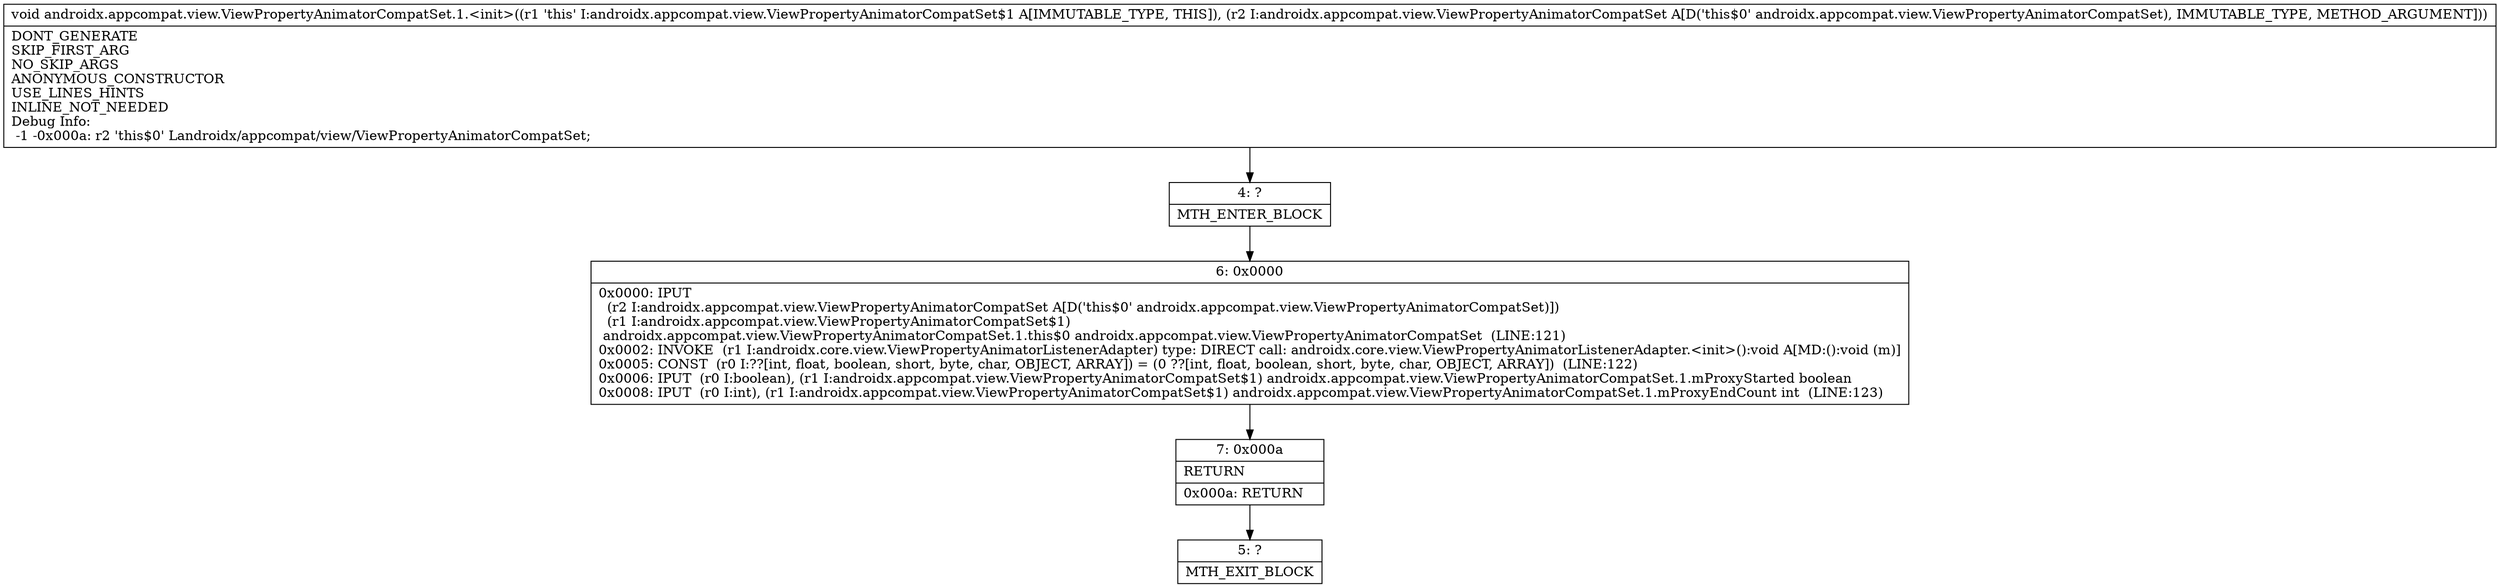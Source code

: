 digraph "CFG forandroidx.appcompat.view.ViewPropertyAnimatorCompatSet.1.\<init\>(Landroidx\/appcompat\/view\/ViewPropertyAnimatorCompatSet;)V" {
Node_4 [shape=record,label="{4\:\ ?|MTH_ENTER_BLOCK\l}"];
Node_6 [shape=record,label="{6\:\ 0x0000|0x0000: IPUT  \l  (r2 I:androidx.appcompat.view.ViewPropertyAnimatorCompatSet A[D('this$0' androidx.appcompat.view.ViewPropertyAnimatorCompatSet)])\l  (r1 I:androidx.appcompat.view.ViewPropertyAnimatorCompatSet$1)\l androidx.appcompat.view.ViewPropertyAnimatorCompatSet.1.this$0 androidx.appcompat.view.ViewPropertyAnimatorCompatSet  (LINE:121)\l0x0002: INVOKE  (r1 I:androidx.core.view.ViewPropertyAnimatorListenerAdapter) type: DIRECT call: androidx.core.view.ViewPropertyAnimatorListenerAdapter.\<init\>():void A[MD:():void (m)]\l0x0005: CONST  (r0 I:??[int, float, boolean, short, byte, char, OBJECT, ARRAY]) = (0 ??[int, float, boolean, short, byte, char, OBJECT, ARRAY])  (LINE:122)\l0x0006: IPUT  (r0 I:boolean), (r1 I:androidx.appcompat.view.ViewPropertyAnimatorCompatSet$1) androidx.appcompat.view.ViewPropertyAnimatorCompatSet.1.mProxyStarted boolean \l0x0008: IPUT  (r0 I:int), (r1 I:androidx.appcompat.view.ViewPropertyAnimatorCompatSet$1) androidx.appcompat.view.ViewPropertyAnimatorCompatSet.1.mProxyEndCount int  (LINE:123)\l}"];
Node_7 [shape=record,label="{7\:\ 0x000a|RETURN\l|0x000a: RETURN   \l}"];
Node_5 [shape=record,label="{5\:\ ?|MTH_EXIT_BLOCK\l}"];
MethodNode[shape=record,label="{void androidx.appcompat.view.ViewPropertyAnimatorCompatSet.1.\<init\>((r1 'this' I:androidx.appcompat.view.ViewPropertyAnimatorCompatSet$1 A[IMMUTABLE_TYPE, THIS]), (r2 I:androidx.appcompat.view.ViewPropertyAnimatorCompatSet A[D('this$0' androidx.appcompat.view.ViewPropertyAnimatorCompatSet), IMMUTABLE_TYPE, METHOD_ARGUMENT]))  | DONT_GENERATE\lSKIP_FIRST_ARG\lNO_SKIP_ARGS\lANONYMOUS_CONSTRUCTOR\lUSE_LINES_HINTS\lINLINE_NOT_NEEDED\lDebug Info:\l  \-1 \-0x000a: r2 'this$0' Landroidx\/appcompat\/view\/ViewPropertyAnimatorCompatSet;\l}"];
MethodNode -> Node_4;Node_4 -> Node_6;
Node_6 -> Node_7;
Node_7 -> Node_5;
}

